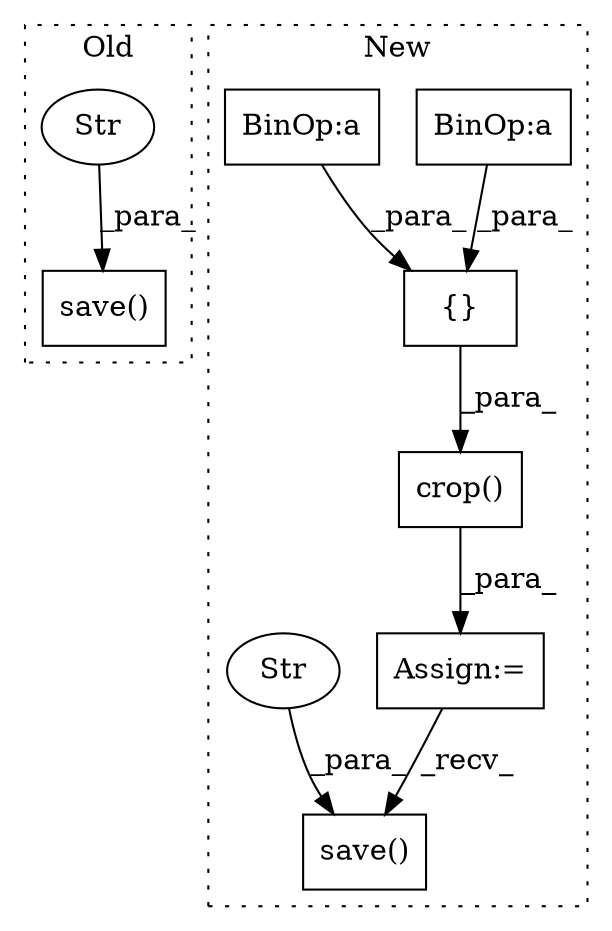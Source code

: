 digraph G {
subgraph cluster0 {
1 [label="save()" a="75" s="2927,3014" l="18,1" shape="box"];
4 [label="Str" a="66" s="2945" l="69" shape="ellipse"];
label = "Old";
style="dotted";
}
subgraph cluster1 {
2 [label="{}" a="59" s="2462,2525" l="1,0" shape="box"];
3 [label="Assign:=" a="68" s="2445" l="3" shape="box"];
5 [label="BinOp:a" a="82" s="2507" l="3" shape="box"];
6 [label="BinOp:a" a="82" s="2482" l="3" shape="box"];
7 [label="save()" a="75" s="2707,2795" l="19,1" shape="box"];
8 [label="Str" a="66" s="2726" l="69" shape="ellipse"];
9 [label="crop()" a="75" s="2448,2526" l="14,1" shape="box"];
label = "New";
style="dotted";
}
2 -> 9 [label="_para_"];
3 -> 7 [label="_recv_"];
4 -> 1 [label="_para_"];
5 -> 2 [label="_para_"];
6 -> 2 [label="_para_"];
8 -> 7 [label="_para_"];
9 -> 3 [label="_para_"];
}